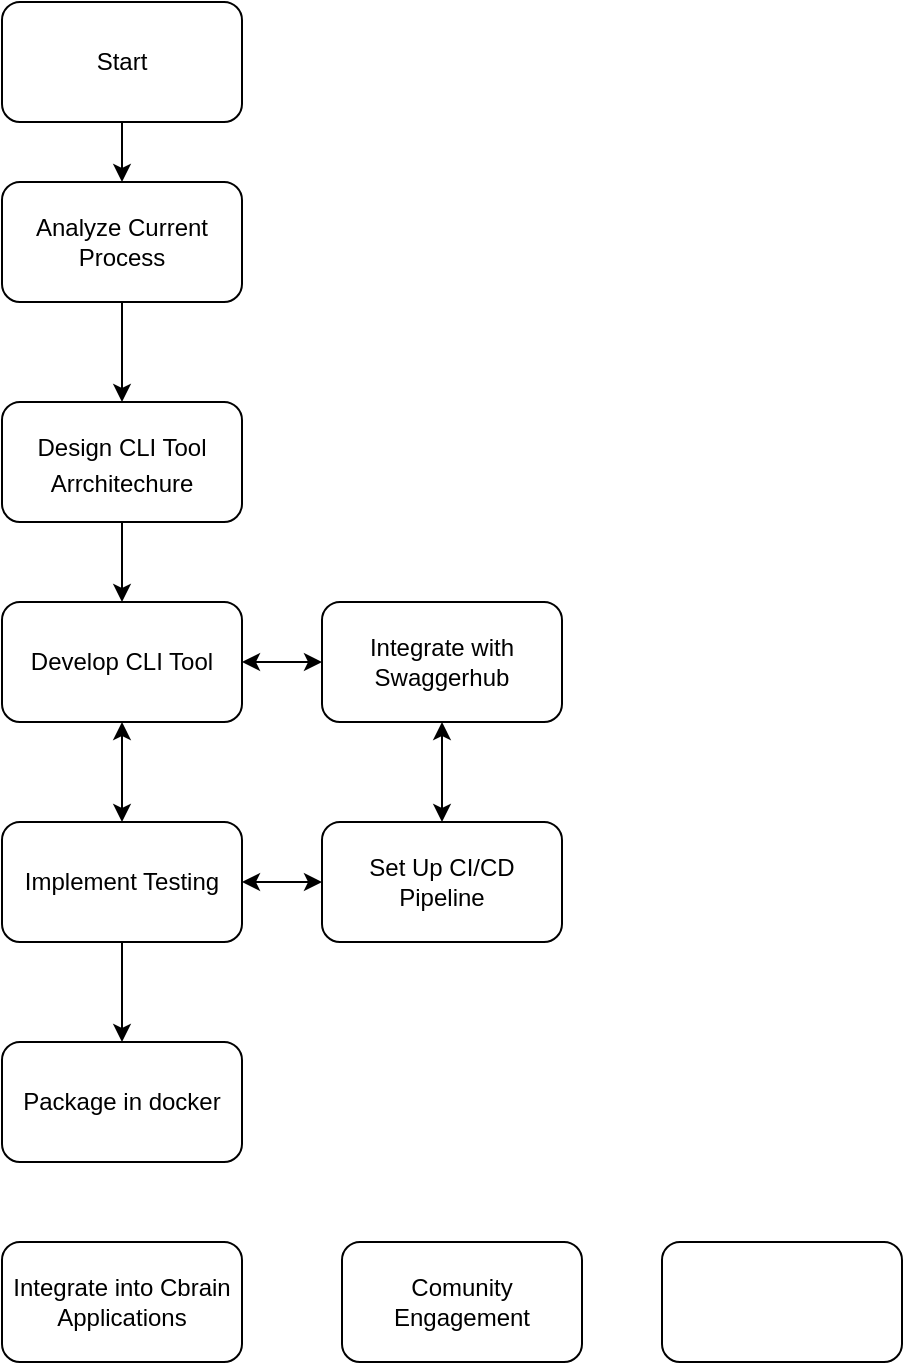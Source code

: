 <mxfile version="26.1.3">
  <diagram name="Page-1" id="b6obBKatxwg_O9KsBXw_">
    <mxGraphModel dx="1378" dy="786" grid="1" gridSize="10" guides="1" tooltips="1" connect="1" arrows="1" fold="1" page="1" pageScale="1" pageWidth="850" pageHeight="1100" math="0" shadow="0">
      <root>
        <mxCell id="0" />
        <mxCell id="1" parent="0" />
        <mxCell id="dhxLmd8erm8z7lSD_FkU-6" style="edgeStyle=orthogonalEdgeStyle;rounded=0;orthogonalLoop=1;jettySize=auto;html=1;" edge="1" parent="1" source="dhxLmd8erm8z7lSD_FkU-1" target="dhxLmd8erm8z7lSD_FkU-2">
          <mxGeometry relative="1" as="geometry" />
        </mxCell>
        <mxCell id="dhxLmd8erm8z7lSD_FkU-1" value="&lt;font style=&quot;font-size: 12px;&quot;&gt;Start&lt;/font&gt;" style="rounded=1;whiteSpace=wrap;html=1;" vertex="1" parent="1">
          <mxGeometry x="240" y="60" width="120" height="60" as="geometry" />
        </mxCell>
        <mxCell id="dhxLmd8erm8z7lSD_FkU-7" style="edgeStyle=orthogonalEdgeStyle;rounded=0;orthogonalLoop=1;jettySize=auto;html=1;" edge="1" parent="1" source="dhxLmd8erm8z7lSD_FkU-2" target="dhxLmd8erm8z7lSD_FkU-3">
          <mxGeometry relative="1" as="geometry" />
        </mxCell>
        <mxCell id="dhxLmd8erm8z7lSD_FkU-2" value="Analyze Current Process" style="rounded=1;whiteSpace=wrap;html=1;" vertex="1" parent="1">
          <mxGeometry x="240" y="150" width="120" height="60" as="geometry" />
        </mxCell>
        <mxCell id="dhxLmd8erm8z7lSD_FkU-8" style="edgeStyle=orthogonalEdgeStyle;rounded=0;orthogonalLoop=1;jettySize=auto;html=1;entryX=0.5;entryY=0;entryDx=0;entryDy=0;" edge="1" parent="1" source="dhxLmd8erm8z7lSD_FkU-3" target="dhxLmd8erm8z7lSD_FkU-4">
          <mxGeometry relative="1" as="geometry" />
        </mxCell>
        <mxCell id="dhxLmd8erm8z7lSD_FkU-3" value="&lt;sub&gt;&lt;font style=&quot;font-size: 12px;&quot;&gt;Design CLI Tool Arrchitechure&lt;/font&gt;&lt;/sub&gt;" style="rounded=1;whiteSpace=wrap;html=1;align=center;" vertex="1" parent="1">
          <mxGeometry x="240" y="260" width="120" height="60" as="geometry" />
        </mxCell>
        <mxCell id="dhxLmd8erm8z7lSD_FkU-4" value="Develop CLI Tool" style="rounded=1;whiteSpace=wrap;html=1;" vertex="1" parent="1">
          <mxGeometry x="240" y="360" width="120" height="60" as="geometry" />
        </mxCell>
        <mxCell id="dhxLmd8erm8z7lSD_FkU-11" style="edgeStyle=orthogonalEdgeStyle;rounded=0;orthogonalLoop=1;jettySize=auto;html=1;" edge="1" parent="1" source="dhxLmd8erm8z7lSD_FkU-5" target="dhxLmd8erm8z7lSD_FkU-10">
          <mxGeometry relative="1" as="geometry" />
        </mxCell>
        <mxCell id="dhxLmd8erm8z7lSD_FkU-5" value="Implement Testing" style="rounded=1;whiteSpace=wrap;html=1;" vertex="1" parent="1">
          <mxGeometry x="240" y="470" width="120" height="60" as="geometry" />
        </mxCell>
        <mxCell id="dhxLmd8erm8z7lSD_FkU-10" value="Package in docker" style="rounded=1;whiteSpace=wrap;html=1;" vertex="1" parent="1">
          <mxGeometry x="240" y="580" width="120" height="60" as="geometry" />
        </mxCell>
        <mxCell id="dhxLmd8erm8z7lSD_FkU-13" value="Integrate into Cbrain&lt;div&gt;Applications&lt;/div&gt;" style="rounded=1;whiteSpace=wrap;html=1;" vertex="1" parent="1">
          <mxGeometry x="240" y="680" width="120" height="60" as="geometry" />
        </mxCell>
        <mxCell id="dhxLmd8erm8z7lSD_FkU-14" value="Set Up CI/CD&lt;br&gt;Pipeline" style="rounded=1;whiteSpace=wrap;html=1;" vertex="1" parent="1">
          <mxGeometry x="400" y="470" width="120" height="60" as="geometry" />
        </mxCell>
        <mxCell id="dhxLmd8erm8z7lSD_FkU-15" value="" style="endArrow=classic;startArrow=classic;html=1;rounded=0;entryX=0;entryY=0.5;entryDx=0;entryDy=0;" edge="1" parent="1" target="dhxLmd8erm8z7lSD_FkU-14">
          <mxGeometry width="50" height="50" relative="1" as="geometry">
            <mxPoint x="360" y="500" as="sourcePoint" />
            <mxPoint x="410" y="450" as="targetPoint" />
          </mxGeometry>
        </mxCell>
        <mxCell id="dhxLmd8erm8z7lSD_FkU-16" value="&lt;font style=&quot;font-size: 12px;&quot;&gt;Integrate with Swaggerhub&lt;/font&gt;" style="rounded=1;whiteSpace=wrap;html=1;" vertex="1" parent="1">
          <mxGeometry x="400" y="360" width="120" height="60" as="geometry" />
        </mxCell>
        <mxCell id="dhxLmd8erm8z7lSD_FkU-17" value="" style="endArrow=classic;startArrow=classic;html=1;rounded=0;entryX=0;entryY=0.5;entryDx=0;entryDy=0;" edge="1" parent="1" target="dhxLmd8erm8z7lSD_FkU-16">
          <mxGeometry width="50" height="50" relative="1" as="geometry">
            <mxPoint x="360" y="390" as="sourcePoint" />
            <mxPoint x="410" y="340" as="targetPoint" />
          </mxGeometry>
        </mxCell>
        <mxCell id="dhxLmd8erm8z7lSD_FkU-18" value="" style="endArrow=classic;startArrow=classic;html=1;rounded=0;entryX=0.5;entryY=1;entryDx=0;entryDy=0;" edge="1" parent="1" target="dhxLmd8erm8z7lSD_FkU-16">
          <mxGeometry width="50" height="50" relative="1" as="geometry">
            <mxPoint x="460" y="470" as="sourcePoint" />
            <mxPoint x="510" y="420" as="targetPoint" />
          </mxGeometry>
        </mxCell>
        <mxCell id="dhxLmd8erm8z7lSD_FkU-23" value="" style="endArrow=classic;startArrow=classic;html=1;rounded=0;entryX=0.5;entryY=1;entryDx=0;entryDy=0;" edge="1" parent="1" target="dhxLmd8erm8z7lSD_FkU-4">
          <mxGeometry width="50" height="50" relative="1" as="geometry">
            <mxPoint x="300" y="470" as="sourcePoint" />
            <mxPoint x="350" y="420" as="targetPoint" />
          </mxGeometry>
        </mxCell>
        <mxCell id="dhxLmd8erm8z7lSD_FkU-24" value="Comunity Engagement" style="rounded=1;whiteSpace=wrap;html=1;" vertex="1" parent="1">
          <mxGeometry x="410" y="680" width="120" height="60" as="geometry" />
        </mxCell>
        <mxCell id="dhxLmd8erm8z7lSD_FkU-25" value="" style="rounded=1;whiteSpace=wrap;html=1;" vertex="1" parent="1">
          <mxGeometry x="570" y="680" width="120" height="60" as="geometry" />
        </mxCell>
      </root>
    </mxGraphModel>
  </diagram>
</mxfile>
